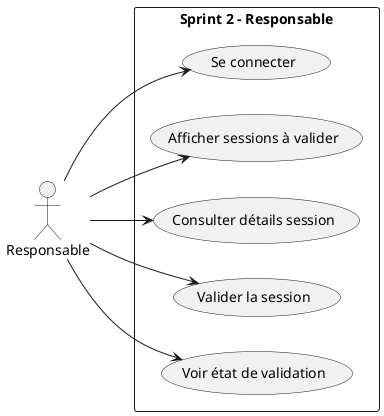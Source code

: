 @startuml
left to right direction
skinparam packageStyle rectangle

actor Responsable

rectangle "Sprint 2 - Responsable" {

  usecase "Se connecter"
  usecase "Afficher sessions à valider"
  usecase "Consulter détails session"
  usecase "Valider la session"
  usecase "Voir état de validation"

  Responsable --> "Se connecter"
  Responsable --> "Afficher sessions à valider"
  Responsable --> "Consulter détails session"
  Responsable --> "Valider la session"
  Responsable --> "Voir état de validation"
}
@enduml
